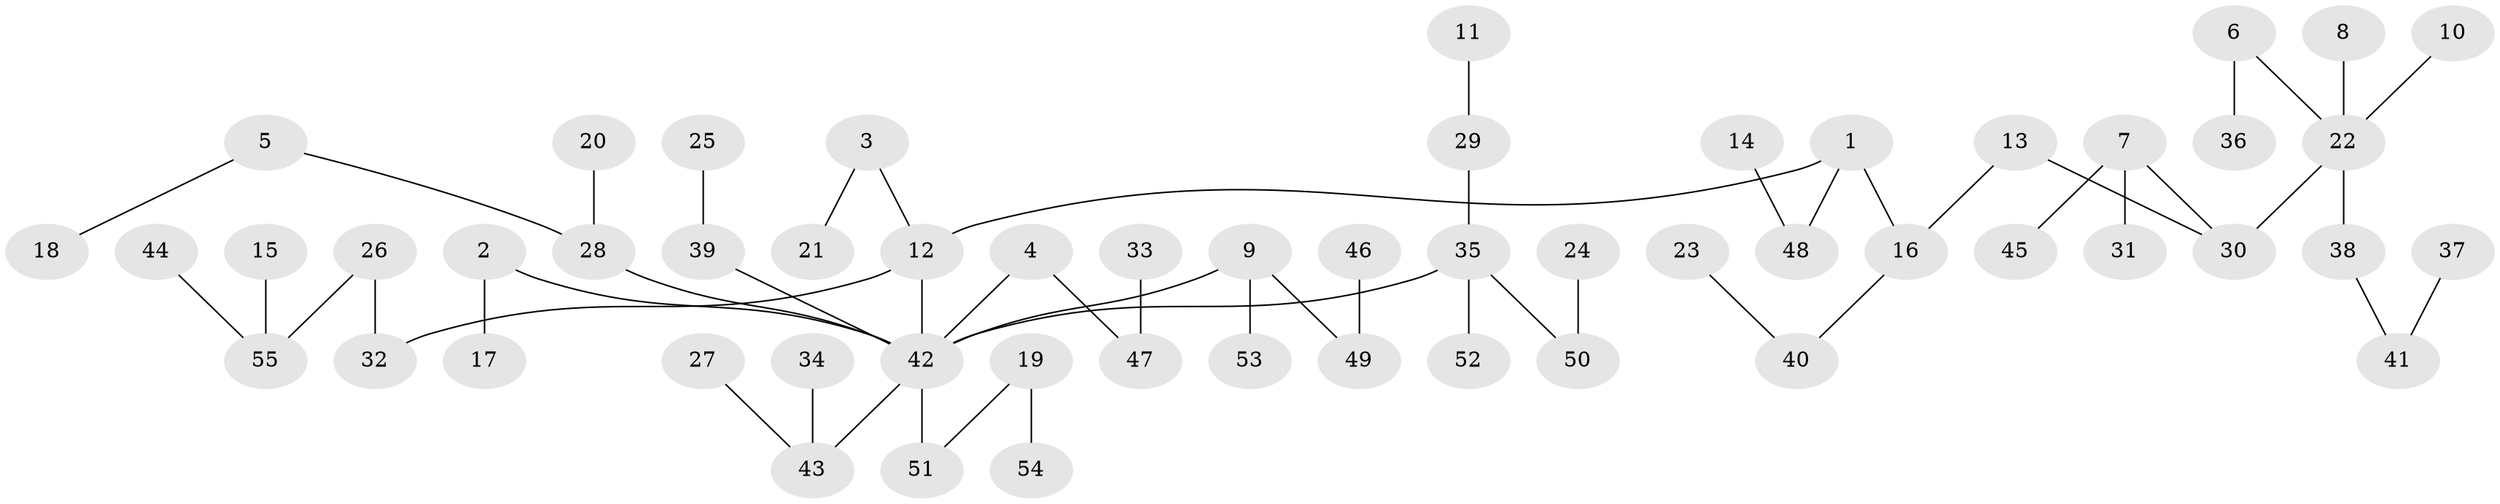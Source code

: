 // original degree distribution, {3: 0.10218978102189781, 6: 0.021897810218978103, 11: 0.0072992700729927005, 2: 0.23357664233576642, 5: 0.0364963503649635, 1: 0.5255474452554745, 4: 0.072992700729927}
// Generated by graph-tools (version 1.1) at 2025/37/03/04/25 23:37:29]
// undirected, 55 vertices, 54 edges
graph export_dot {
  node [color=gray90,style=filled];
  1;
  2;
  3;
  4;
  5;
  6;
  7;
  8;
  9;
  10;
  11;
  12;
  13;
  14;
  15;
  16;
  17;
  18;
  19;
  20;
  21;
  22;
  23;
  24;
  25;
  26;
  27;
  28;
  29;
  30;
  31;
  32;
  33;
  34;
  35;
  36;
  37;
  38;
  39;
  40;
  41;
  42;
  43;
  44;
  45;
  46;
  47;
  48;
  49;
  50;
  51;
  52;
  53;
  54;
  55;
  1 -- 12 [weight=1.0];
  1 -- 16 [weight=1.0];
  1 -- 48 [weight=1.0];
  2 -- 17 [weight=1.0];
  2 -- 42 [weight=1.0];
  3 -- 12 [weight=1.0];
  3 -- 21 [weight=1.0];
  4 -- 42 [weight=1.0];
  4 -- 47 [weight=1.0];
  5 -- 18 [weight=1.0];
  5 -- 28 [weight=1.0];
  6 -- 22 [weight=1.0];
  6 -- 36 [weight=1.0];
  7 -- 30 [weight=1.0];
  7 -- 31 [weight=1.0];
  7 -- 45 [weight=1.0];
  8 -- 22 [weight=1.0];
  9 -- 42 [weight=1.0];
  9 -- 49 [weight=1.0];
  9 -- 53 [weight=1.0];
  10 -- 22 [weight=1.0];
  11 -- 29 [weight=1.0];
  12 -- 32 [weight=1.0];
  12 -- 42 [weight=1.0];
  13 -- 16 [weight=1.0];
  13 -- 30 [weight=1.0];
  14 -- 48 [weight=1.0];
  15 -- 55 [weight=1.0];
  16 -- 40 [weight=1.0];
  19 -- 51 [weight=1.0];
  19 -- 54 [weight=1.0];
  20 -- 28 [weight=1.0];
  22 -- 30 [weight=1.0];
  22 -- 38 [weight=1.0];
  23 -- 40 [weight=1.0];
  24 -- 50 [weight=1.0];
  25 -- 39 [weight=1.0];
  26 -- 32 [weight=1.0];
  26 -- 55 [weight=1.0];
  27 -- 43 [weight=1.0];
  28 -- 42 [weight=1.0];
  29 -- 35 [weight=1.0];
  33 -- 47 [weight=1.0];
  34 -- 43 [weight=1.0];
  35 -- 42 [weight=1.0];
  35 -- 50 [weight=1.0];
  35 -- 52 [weight=1.0];
  37 -- 41 [weight=1.0];
  38 -- 41 [weight=1.0];
  39 -- 42 [weight=1.0];
  42 -- 43 [weight=1.0];
  42 -- 51 [weight=1.0];
  44 -- 55 [weight=1.0];
  46 -- 49 [weight=1.0];
}
